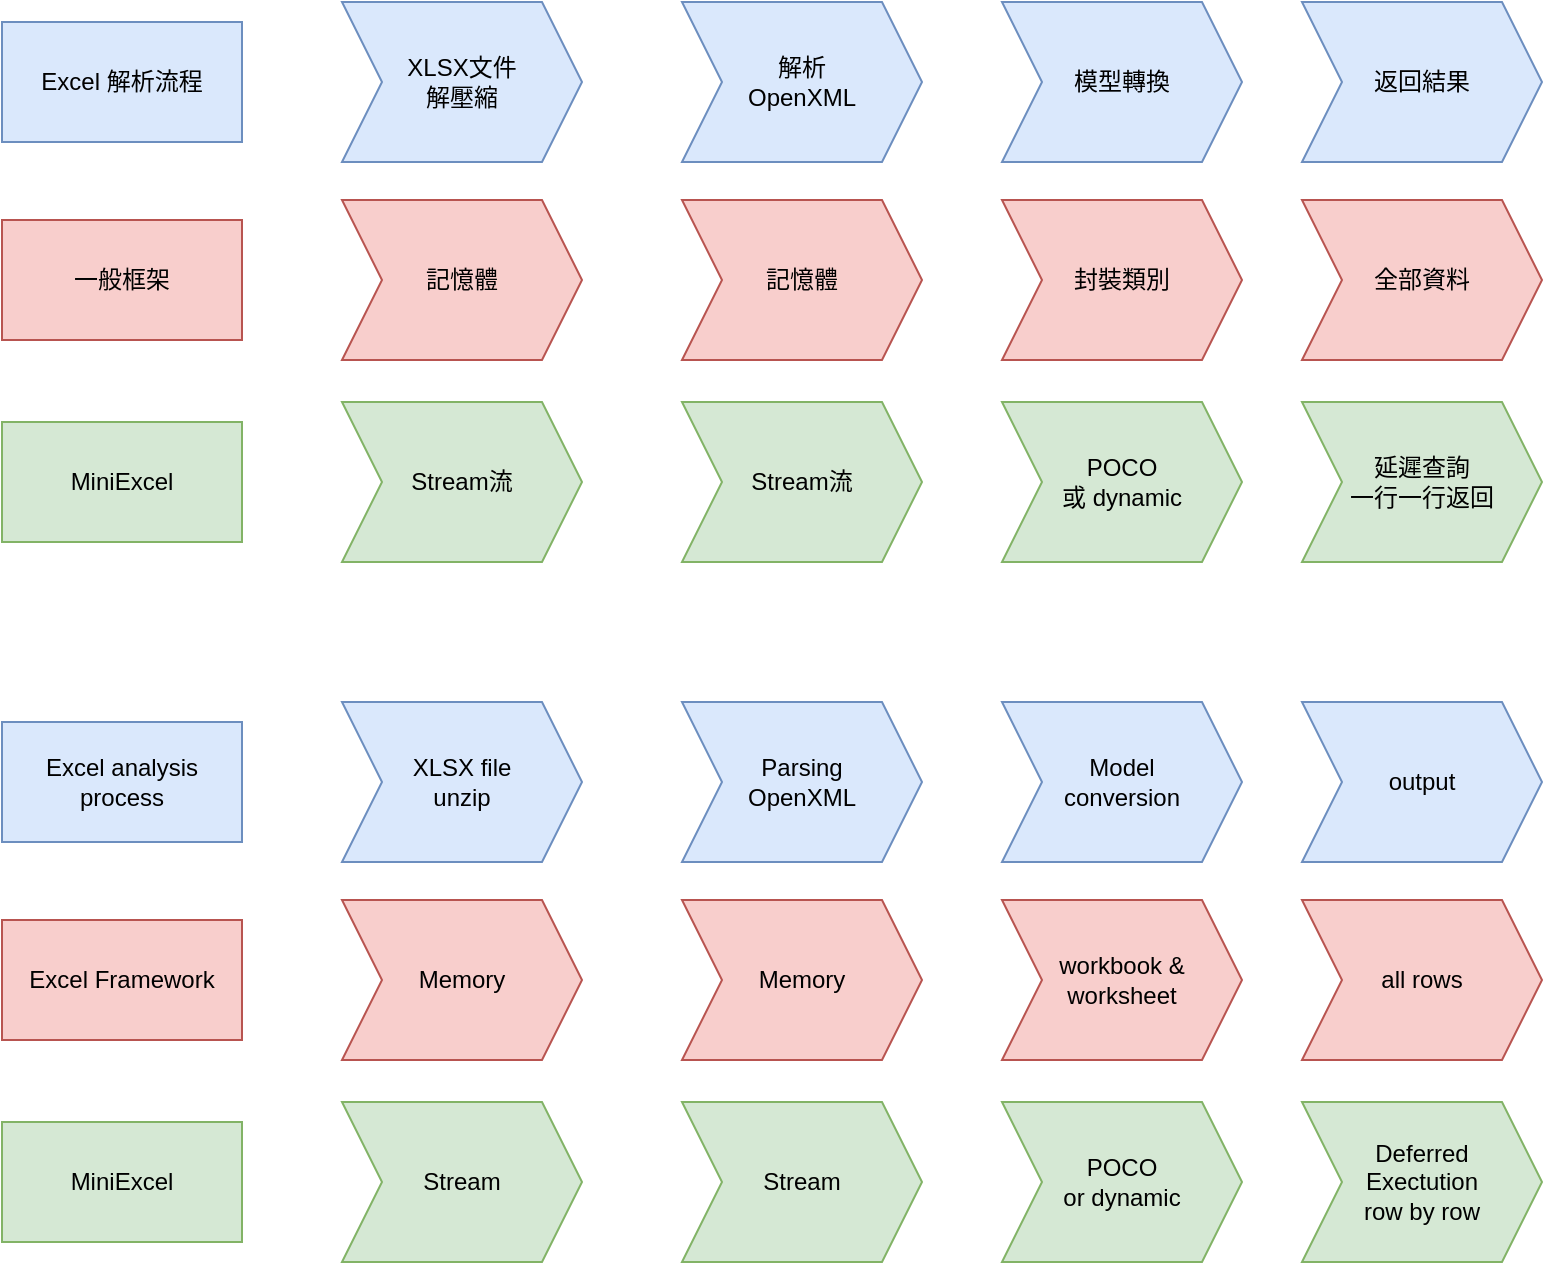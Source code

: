 <mxfile version="14.1.8" type="device"><diagram id="l9IXvxG_BA95-pIyNstP" name="Page-1"><mxGraphModel dx="1202" dy="706" grid="1" gridSize="10" guides="1" tooltips="1" connect="1" arrows="1" fold="1" page="1" pageScale="1" pageWidth="850" pageHeight="1100" math="0" shadow="0"><root><mxCell id="0"/><mxCell id="1" parent="0"/><mxCell id="MdLmkaZuM6xwngXtsAeK-4" value="XLSX文件&lt;br&gt;解壓縮" style="shape=step;perimeter=stepPerimeter;whiteSpace=wrap;html=1;fixedSize=1;fillColor=#dae8fc;strokeColor=#6c8ebf;" vertex="1" parent="1"><mxGeometry x="210" y="130" width="120" height="80" as="geometry"/></mxCell><mxCell id="MdLmkaZuM6xwngXtsAeK-5" value="Excel 解析流程" style="rounded=0;whiteSpace=wrap;html=1;fillColor=#dae8fc;strokeColor=#6c8ebf;" vertex="1" parent="1"><mxGeometry x="40" y="140" width="120" height="60" as="geometry"/></mxCell><mxCell id="MdLmkaZuM6xwngXtsAeK-6" value="解析&lt;br&gt;OpenXML" style="shape=step;perimeter=stepPerimeter;whiteSpace=wrap;html=1;fixedSize=1;fillColor=#dae8fc;strokeColor=#6c8ebf;" vertex="1" parent="1"><mxGeometry x="380" y="130" width="120" height="80" as="geometry"/></mxCell><mxCell id="MdLmkaZuM6xwngXtsAeK-8" value="一般框架" style="whiteSpace=wrap;html=1;fillColor=#f8cecc;strokeColor=#b85450;" vertex="1" parent="1"><mxGeometry x="40" y="239" width="120" height="60" as="geometry"/></mxCell><mxCell id="MdLmkaZuM6xwngXtsAeK-10" value="記憶體" style="shape=step;perimeter=stepPerimeter;whiteSpace=wrap;html=1;fixedSize=1;fillColor=#f8cecc;strokeColor=#b85450;" vertex="1" parent="1"><mxGeometry x="210" y="229" width="120" height="80" as="geometry"/></mxCell><mxCell id="MdLmkaZuM6xwngXtsAeK-11" value="記憶體" style="shape=step;perimeter=stepPerimeter;whiteSpace=wrap;html=1;fixedSize=1;fillColor=#f8cecc;strokeColor=#b85450;" vertex="1" parent="1"><mxGeometry x="380" y="229" width="120" height="80" as="geometry"/></mxCell><mxCell id="MdLmkaZuM6xwngXtsAeK-12" value="MiniExcel" style="whiteSpace=wrap;html=1;fillColor=#d5e8d4;strokeColor=#82b366;" vertex="1" parent="1"><mxGeometry x="40" y="340" width="120" height="60" as="geometry"/></mxCell><mxCell id="MdLmkaZuM6xwngXtsAeK-13" value="Stream流" style="shape=step;perimeter=stepPerimeter;whiteSpace=wrap;html=1;fixedSize=1;fillColor=#d5e8d4;strokeColor=#82b366;" vertex="1" parent="1"><mxGeometry x="210" y="330" width="120" height="80" as="geometry"/></mxCell><mxCell id="MdLmkaZuM6xwngXtsAeK-14" value="封裝類別" style="shape=step;perimeter=stepPerimeter;whiteSpace=wrap;html=1;fixedSize=1;fillColor=#f8cecc;strokeColor=#b85450;" vertex="1" parent="1"><mxGeometry x="540" y="229" width="120" height="80" as="geometry"/></mxCell><mxCell id="MdLmkaZuM6xwngXtsAeK-15" value="模型轉換" style="shape=step;perimeter=stepPerimeter;whiteSpace=wrap;html=1;fixedSize=1;fillColor=#dae8fc;strokeColor=#6c8ebf;" vertex="1" parent="1"><mxGeometry x="540" y="130" width="120" height="80" as="geometry"/></mxCell><mxCell id="MdLmkaZuM6xwngXtsAeK-16" value="返回結果" style="shape=step;perimeter=stepPerimeter;whiteSpace=wrap;html=1;fixedSize=1;fillColor=#dae8fc;strokeColor=#6c8ebf;" vertex="1" parent="1"><mxGeometry x="690" y="130" width="120" height="80" as="geometry"/></mxCell><mxCell id="MdLmkaZuM6xwngXtsAeK-17" value="Stream流" style="shape=step;perimeter=stepPerimeter;whiteSpace=wrap;html=1;fixedSize=1;fillColor=#d5e8d4;strokeColor=#82b366;" vertex="1" parent="1"><mxGeometry x="380" y="330" width="120" height="80" as="geometry"/></mxCell><mxCell id="MdLmkaZuM6xwngXtsAeK-18" value="POCO&lt;br&gt;或 dynamic&lt;br&gt;" style="shape=step;perimeter=stepPerimeter;whiteSpace=wrap;html=1;fixedSize=1;fillColor=#d5e8d4;strokeColor=#82b366;" vertex="1" parent="1"><mxGeometry x="540" y="330" width="120" height="80" as="geometry"/></mxCell><mxCell id="MdLmkaZuM6xwngXtsAeK-19" value="延遲查詢&lt;br&gt;一行一行返回" style="shape=step;perimeter=stepPerimeter;whiteSpace=wrap;html=1;fixedSize=1;fillColor=#d5e8d4;strokeColor=#82b366;" vertex="1" parent="1"><mxGeometry x="690" y="330" width="120" height="80" as="geometry"/></mxCell><mxCell id="MdLmkaZuM6xwngXtsAeK-20" value="全部資料" style="shape=step;perimeter=stepPerimeter;whiteSpace=wrap;html=1;fixedSize=1;fillColor=#f8cecc;strokeColor=#b85450;" vertex="1" parent="1"><mxGeometry x="690" y="229" width="120" height="80" as="geometry"/></mxCell><mxCell id="MdLmkaZuM6xwngXtsAeK-21" value="&lt;div&gt;XLSX file&lt;/div&gt;&lt;div&gt;unzip&lt;/div&gt;" style="shape=step;perimeter=stepPerimeter;whiteSpace=wrap;html=1;fixedSize=1;fillColor=#dae8fc;strokeColor=#6c8ebf;" vertex="1" parent="1"><mxGeometry x="210" y="480" width="120" height="80" as="geometry"/></mxCell><mxCell id="MdLmkaZuM6xwngXtsAeK-22" value="Excel analysis process" style="rounded=0;whiteSpace=wrap;html=1;fillColor=#dae8fc;strokeColor=#6c8ebf;" vertex="1" parent="1"><mxGeometry x="40" y="490" width="120" height="60" as="geometry"/></mxCell><mxCell id="MdLmkaZuM6xwngXtsAeK-23" value="&lt;div&gt;Parsing&lt;/div&gt;&lt;div&gt;OpenXML&lt;/div&gt;" style="shape=step;perimeter=stepPerimeter;whiteSpace=wrap;html=1;fixedSize=1;fillColor=#dae8fc;strokeColor=#6c8ebf;" vertex="1" parent="1"><mxGeometry x="380" y="480" width="120" height="80" as="geometry"/></mxCell><mxCell id="MdLmkaZuM6xwngXtsAeK-24" value="Excel Framework" style="whiteSpace=wrap;html=1;fillColor=#f8cecc;strokeColor=#b85450;" vertex="1" parent="1"><mxGeometry x="40" y="589" width="120" height="60" as="geometry"/></mxCell><mxCell id="MdLmkaZuM6xwngXtsAeK-25" value="Memory" style="shape=step;perimeter=stepPerimeter;whiteSpace=wrap;html=1;fixedSize=1;fillColor=#f8cecc;strokeColor=#b85450;" vertex="1" parent="1"><mxGeometry x="210" y="579" width="120" height="80" as="geometry"/></mxCell><mxCell id="MdLmkaZuM6xwngXtsAeK-26" value="Memory" style="shape=step;perimeter=stepPerimeter;whiteSpace=wrap;html=1;fixedSize=1;fillColor=#f8cecc;strokeColor=#b85450;" vertex="1" parent="1"><mxGeometry x="380" y="579" width="120" height="80" as="geometry"/></mxCell><mxCell id="MdLmkaZuM6xwngXtsAeK-27" value="MiniExcel" style="whiteSpace=wrap;html=1;fillColor=#d5e8d4;strokeColor=#82b366;" vertex="1" parent="1"><mxGeometry x="40" y="690" width="120" height="60" as="geometry"/></mxCell><mxCell id="MdLmkaZuM6xwngXtsAeK-28" value="Stream" style="shape=step;perimeter=stepPerimeter;whiteSpace=wrap;html=1;fixedSize=1;fillColor=#d5e8d4;strokeColor=#82b366;" vertex="1" parent="1"><mxGeometry x="210" y="680" width="120" height="80" as="geometry"/></mxCell><mxCell id="MdLmkaZuM6xwngXtsAeK-29" value="workbook &amp;amp;&lt;br&gt;worksheet" style="shape=step;perimeter=stepPerimeter;whiteSpace=wrap;html=1;fixedSize=1;fillColor=#f8cecc;strokeColor=#b85450;" vertex="1" parent="1"><mxGeometry x="540" y="579" width="120" height="80" as="geometry"/></mxCell><mxCell id="MdLmkaZuM6xwngXtsAeK-30" value="Model &lt;br&gt;conversion" style="shape=step;perimeter=stepPerimeter;whiteSpace=wrap;html=1;fixedSize=1;fillColor=#dae8fc;strokeColor=#6c8ebf;" vertex="1" parent="1"><mxGeometry x="540" y="480" width="120" height="80" as="geometry"/></mxCell><mxCell id="MdLmkaZuM6xwngXtsAeK-31" value="output" style="shape=step;perimeter=stepPerimeter;whiteSpace=wrap;html=1;fixedSize=1;fillColor=#dae8fc;strokeColor=#6c8ebf;" vertex="1" parent="1"><mxGeometry x="690" y="480" width="120" height="80" as="geometry"/></mxCell><mxCell id="MdLmkaZuM6xwngXtsAeK-32" value="Stream" style="shape=step;perimeter=stepPerimeter;whiteSpace=wrap;html=1;fixedSize=1;fillColor=#d5e8d4;strokeColor=#82b366;" vertex="1" parent="1"><mxGeometry x="380" y="680" width="120" height="80" as="geometry"/></mxCell><mxCell id="MdLmkaZuM6xwngXtsAeK-33" value="POCO&lt;br&gt;or dynamic" style="shape=step;perimeter=stepPerimeter;whiteSpace=wrap;html=1;fixedSize=1;fillColor=#d5e8d4;strokeColor=#82b366;" vertex="1" parent="1"><mxGeometry x="540" y="680" width="120" height="80" as="geometry"/></mxCell><mxCell id="MdLmkaZuM6xwngXtsAeK-34" value="Deferred &lt;br&gt;Exectution&lt;br&gt;row by row" style="shape=step;perimeter=stepPerimeter;whiteSpace=wrap;html=1;fixedSize=1;fillColor=#d5e8d4;strokeColor=#82b366;" vertex="1" parent="1"><mxGeometry x="690" y="680" width="120" height="80" as="geometry"/></mxCell><mxCell id="MdLmkaZuM6xwngXtsAeK-35" value="all rows" style="shape=step;perimeter=stepPerimeter;whiteSpace=wrap;html=1;fixedSize=1;fillColor=#f8cecc;strokeColor=#b85450;" vertex="1" parent="1"><mxGeometry x="690" y="579" width="120" height="80" as="geometry"/></mxCell></root></mxGraphModel></diagram></mxfile>
